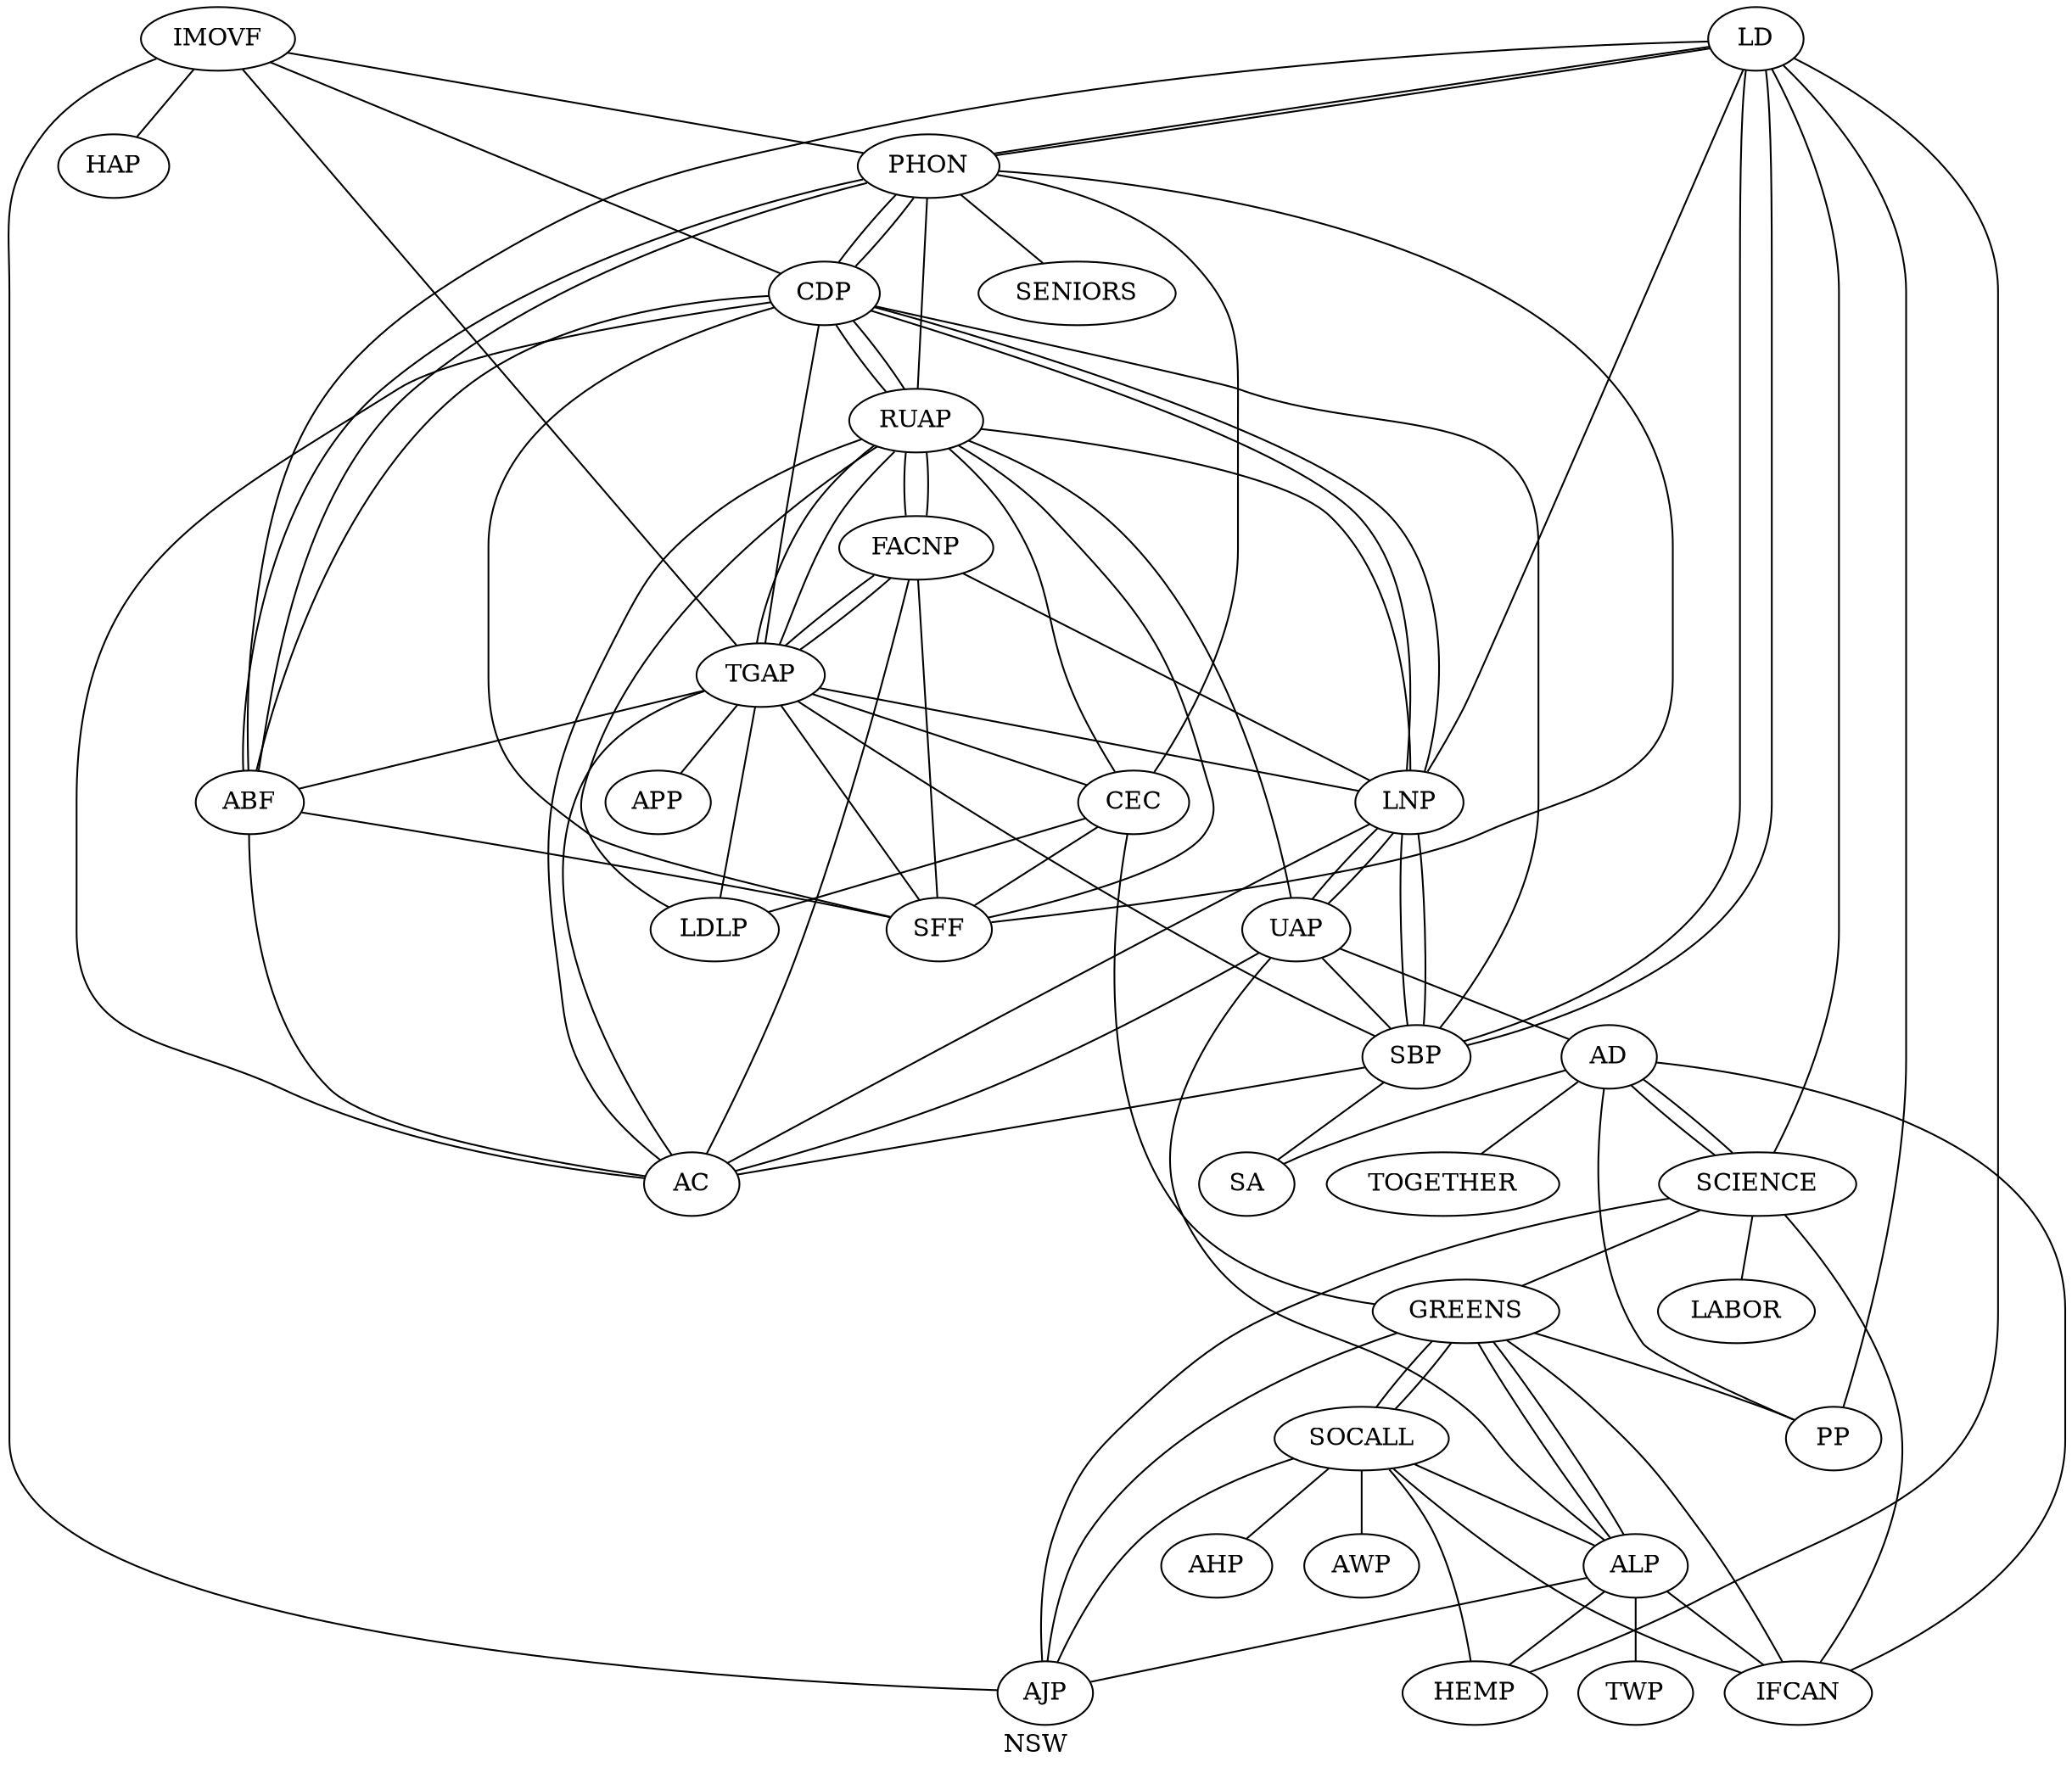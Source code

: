 graph G  {
    graph [label = "NSW"];
    GREENS [ pos = "0,0" ];
    RUAP -- LNP;
    RUAP -- CDP;
    RUAP -- AC;
    RUAP -- FACNP;
    RUAP -- LDLP;
    RUAP -- UAP;
    RUAP -- PHON;
    RUAP -- TGAP;
    RUAP -- SFF;
    LNP -- UAP;
    LNP -- CDP;
    LNP -- LD;
    LNP -- SBP;
    LNP -- AC;
    GREENS -- IFCAN;
    GREENS -- SOCALL;
    GREENS -- AJP;
    GREENS -- PP;
    GREENS -- ALP;
    ALP -- GREENS;
    ALP -- AJP;
    ALP -- TWP;
    ALP -- IFCAN;
    ALP -- HEMP;
    SOCALL -- GREENS;
    SOCALL -- AWP;
    SOCALL -- IFCAN;
    SOCALL -- HEMP;
    SOCALL -- AHP;
    SOCALL -- AJP;
    SOCALL -- ALP;
    TGAP -- ABF;
    TGAP -- LDLP; 
    TGAP -- CDP; 
    TGAP -- CEC; 
    TGAP -- FACNP;
    TGAP -- SFF;
    TGAP -- AC;
    TGAP -- RUAP;
    TGAP -- APP;
    TGAP -- SBP;
    TGAP -- LNP;
    FACNP -- TGAP;
    FACNP -- AC;
    FACNP -- SFF;
    FACNP -- LNP;
    FACNP -- RUAP;
    CDP -- LNP;
    CDP -- SFF;
    CDP -- PHON;
    CDP -- AC;
    CDP -- RUAP;
    LD -- HEMP;
    LD -- PHON;
    LD -- SBP;
    LD -- SCIENCE;
    LD -- PP;
    PHON -- ABF;
    PHON -- LD;
    PHON -- SFF;
    PHON -- CDP;
    PHON -- SENIORS;
    ABF -- PHON;
    ABF -- SFF;
    ABF -- LD;
    ABF -- CDP;
    ABF -- AC;
    IMOVF -- HAP;
    IMOVF -- AJP;
    IMOVF -- TGAP;
    IMOVF -- CDP;
    IMOVF -- PHON;
    UAP -- LNP;
    UAP -- AC;
    UAP -- AD;
    UAP -- SBP;
    UAP -- ALP;
    SCIENCE -- AD;
    SCIENCE -- AJP;
    SCIENCE -- IFCAN;
    SCIENCE -- GREENS;
    SCIENCE -- LABOR;
    CEC -- RUAP;
    CEC -- LDLP;
    CEC -- PHON;
    CEC -- SFF;
    CEC -- GREENS;
    AD -- SCIENCE;
    AD -- TOGETHER;
    AD -- SA;
    AD -- PP;
    AD -- IFCAN;
    SBP -- SA;
    SBP -- AC;
    SBP -- LD;
    SBP -- LNP;
    SBP -- CDP;
}
